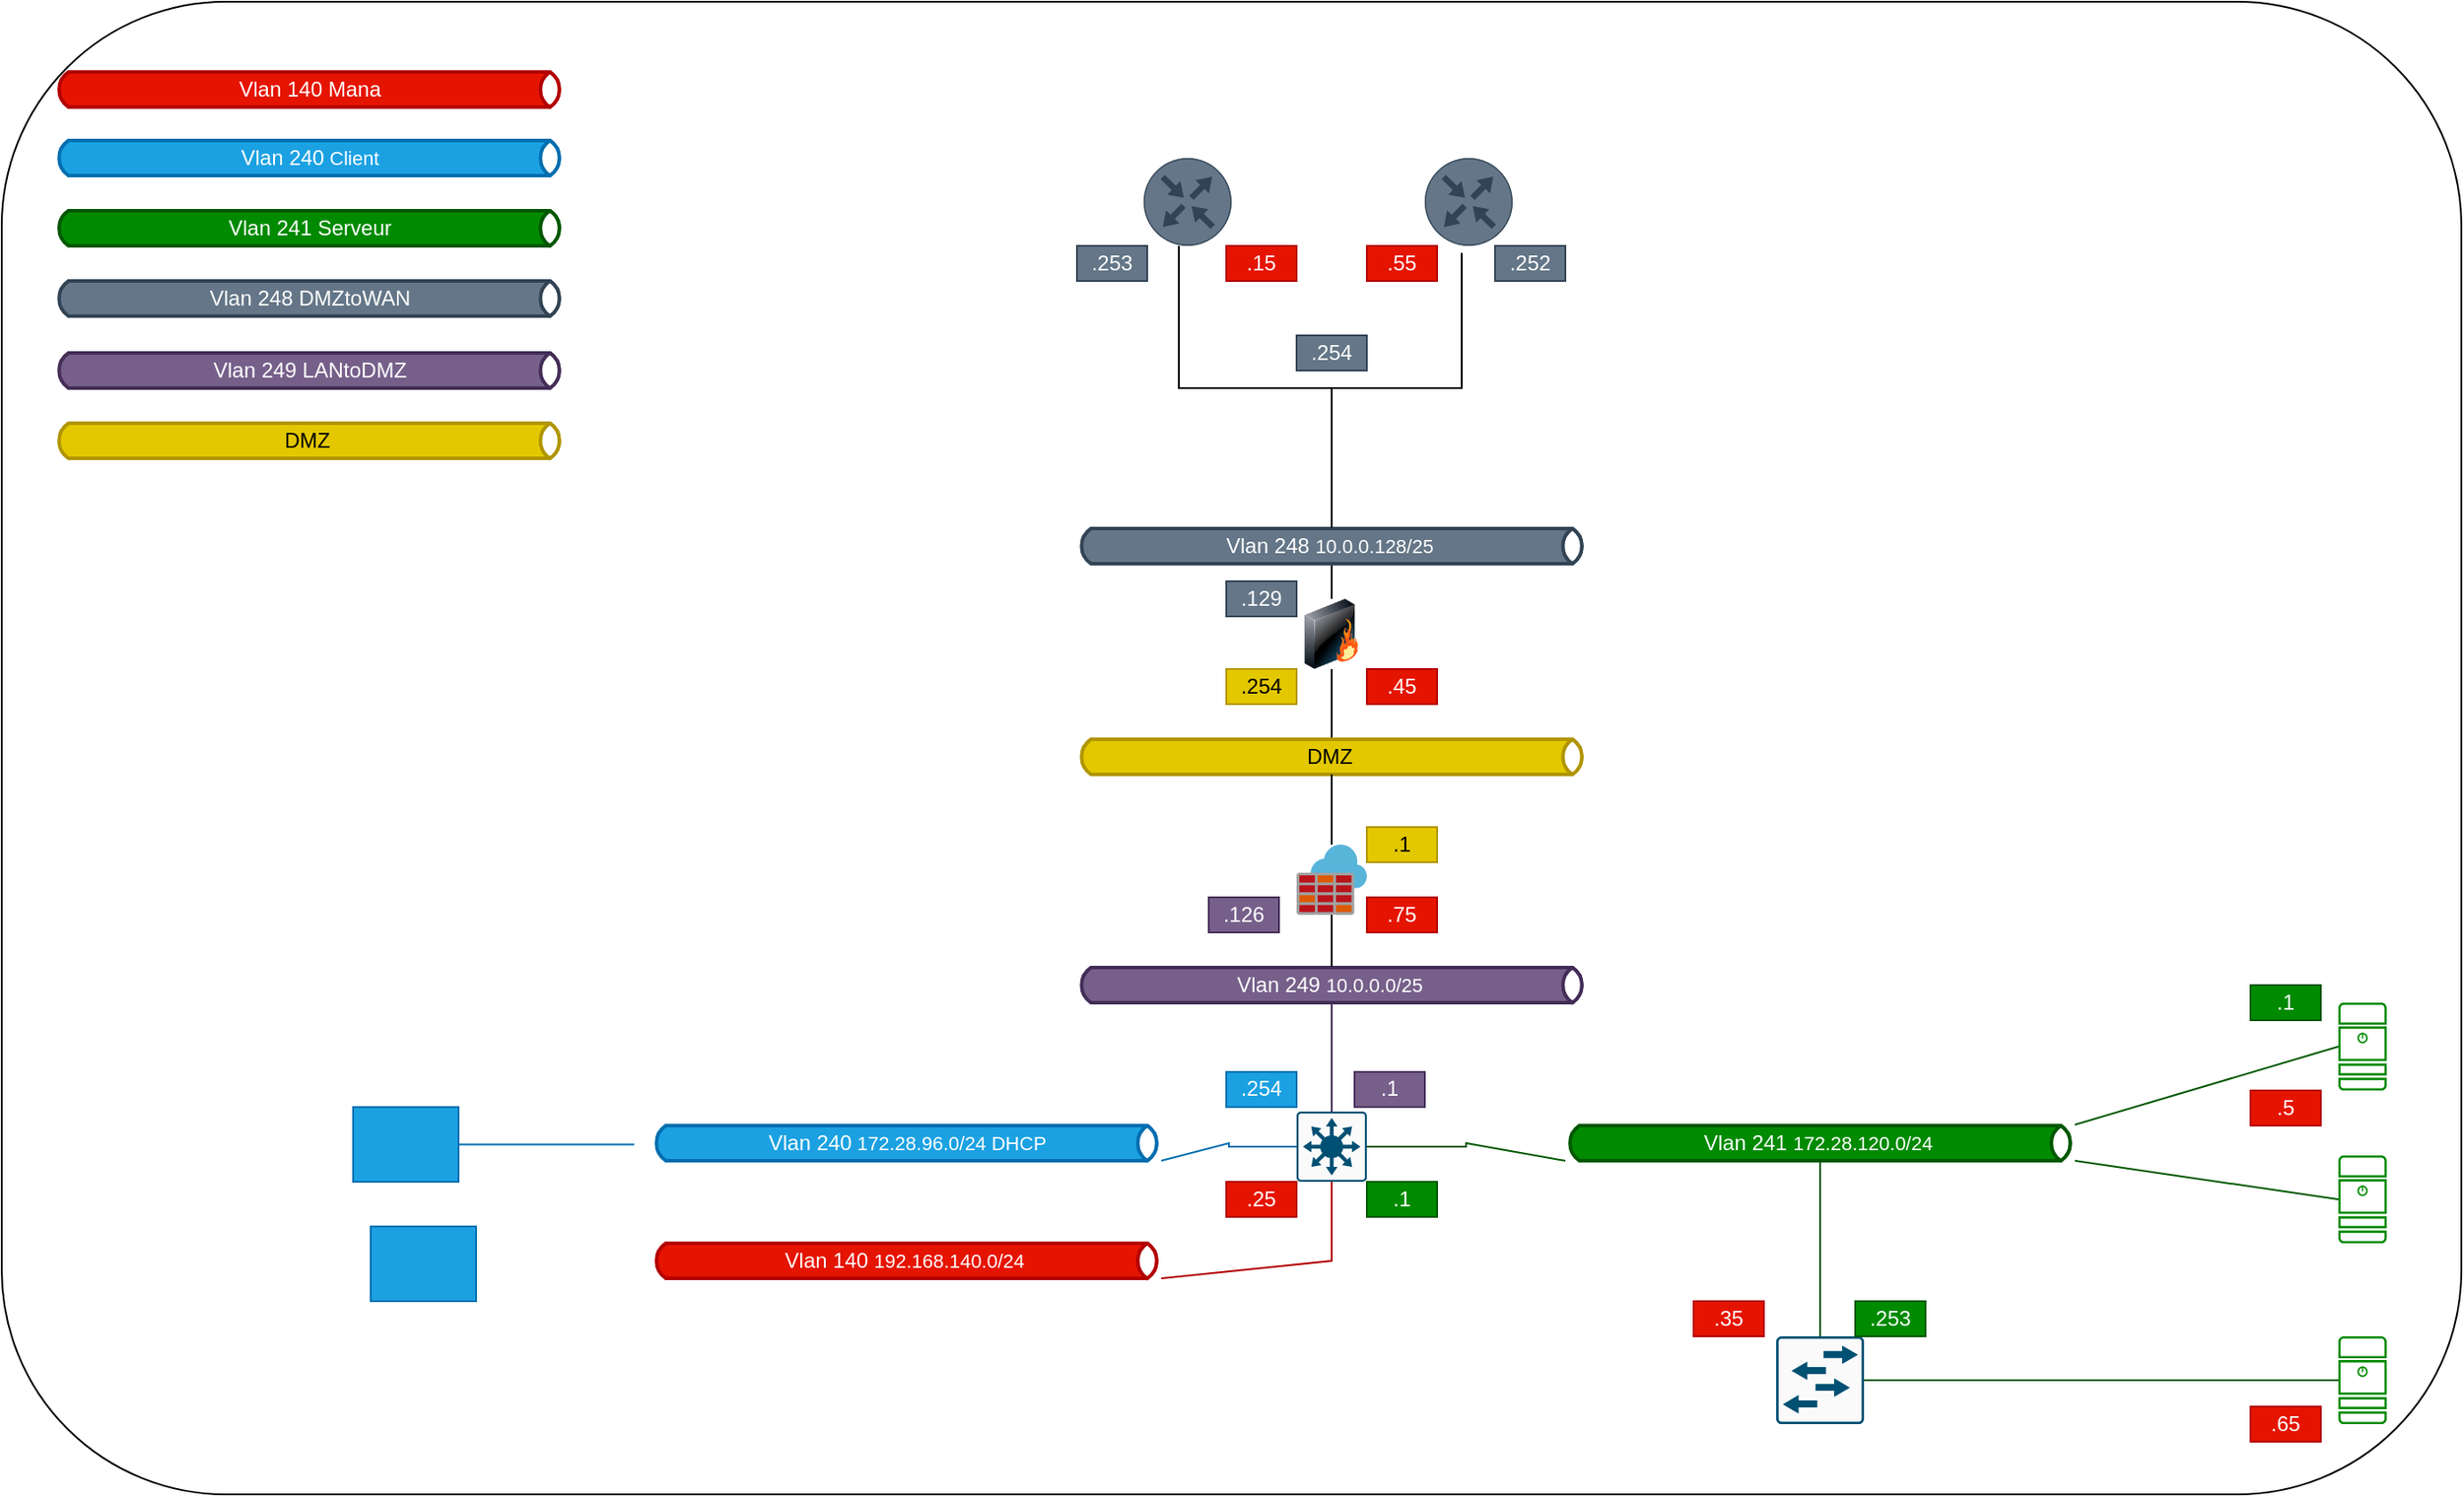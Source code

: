 <mxfile version="28.2.5">
  <diagram name="Page-1" id="fflIQQpTYrM3X1x5JRc0">
    <mxGraphModel dx="2792" dy="1772" grid="1" gridSize="10" guides="1" tooltips="1" connect="1" arrows="1" fold="1" page="1" pageScale="1" pageWidth="413" pageHeight="583" math="0" shadow="0">
      <root>
        <mxCell id="0" />
        <mxCell id="1" parent="0" />
        <mxCell id="ml21YmN0sPayiZwg91VS-5" value="" style="rounded=1;whiteSpace=wrap;html=1;" vertex="1" parent="1">
          <mxGeometry x="-550" y="-380" width="1400" height="850" as="geometry" />
        </mxCell>
        <mxCell id="pyu1rjhyokUZVvccA6zp-16" style="edgeStyle=orthogonalEdgeStyle;rounded=0;orthogonalLoop=1;jettySize=auto;html=1;fillColor=#76608a;strokeColor=#432D57;endArrow=none;endFill=0;" parent="1" source="pyu1rjhyokUZVvccA6zp-1" target="pyu1rjhyokUZVvccA6zp-15" edge="1">
          <mxGeometry relative="1" as="geometry" />
        </mxCell>
        <mxCell id="pyu1rjhyokUZVvccA6zp-1" value="" style="sketch=0;points=[[0.015,0.015,0],[0.985,0.015,0],[0.985,0.985,0],[0.015,0.985,0],[0.25,0,0],[0.5,0,0],[0.75,0,0],[1,0.25,0],[1,0.5,0],[1,0.75,0],[0.75,1,0],[0.5,1,0],[0.25,1,0],[0,0.75,0],[0,0.5,0],[0,0.25,0]];verticalLabelPosition=bottom;html=1;verticalAlign=top;aspect=fixed;align=center;pointerEvents=1;shape=mxgraph.cisco19.rect;prIcon=l3_switch;fillColor=#FAFAFA;strokeColor=#005073;movable=1;resizable=1;rotatable=1;deletable=1;editable=1;locked=0;connectable=1;" parent="1" vertex="1">
          <mxGeometry x="187" y="252" width="40" height="40" as="geometry" />
        </mxCell>
        <mxCell id="pyu1rjhyokUZVvccA6zp-2" value="&lt;div data-contents=&quot;true&quot; align=&quot;center&quot;&gt;&lt;div class=&quot;&quot; data-block=&quot;true&quot; data-editor=&quot;eshlh&quot; data-offset-key=&quot;1rqa5-0-0&quot;&gt;&lt;blockquote data-offset-key=&quot;1rqa5-0-0&quot; class=&quot;public-DraftStyleDefault-block public-DraftStyleDefault-ltr&quot;&gt;&lt;span data-offset-key=&quot;1rqa5-0-0&quot;&gt;&lt;/span&gt;Vlan 240&lt;font style=&quot;font-size: 11px;&quot;&gt;&lt;span data-offset-key=&quot;1pts3-0-0&quot;&gt;&lt;span data-text=&quot;true&quot;&gt;&amp;nbsp;172.28.96.0/24 DHCP&lt;/span&gt;&lt;/span&gt;&lt;/font&gt;&lt;/blockquote&gt;&lt;/div&gt;&lt;/div&gt;" style="html=1;outlineConnect=0;fillColor=#1ba1e2;strokeColor=#006EAF;gradientDirection=north;strokeWidth=2;shape=mxgraph.networks.bus;gradientColor=none;gradientDirection=north;fontColor=#ffffff;perimeter=backbonePerimeter;backboneSize=20;" parent="1" vertex="1">
          <mxGeometry x="-180" y="260" width="290" height="20" as="geometry" />
        </mxCell>
        <mxCell id="pyu1rjhyokUZVvccA6zp-23" style="edgeStyle=orthogonalEdgeStyle;rounded=0;orthogonalLoop=1;jettySize=auto;html=1;fillColor=#1ba1e2;strokeColor=#006EAF;endArrow=none;endFill=0;" parent="1" source="pyu1rjhyokUZVvccA6zp-3" edge="1">
          <mxGeometry relative="1" as="geometry">
            <mxPoint x="-190" y="270.71" as="targetPoint" />
          </mxGeometry>
        </mxCell>
        <mxCell id="pyu1rjhyokUZVvccA6zp-3" value="" style="shape=mxgraph.networks2.icon;aspect=fixed;fillColor=#1ba1e2;strokeColor=#006EAF;network2IconShadow=1;network2bgFillColor=none;labelPosition=center;verticalLabelPosition=bottom;align=center;verticalAlign=top;network2Icon=mxgraph.networks2.pc;network2IconYOffset=-0.059;network2IconW=1.0;network2IconH=0.71;movable=1;resizable=1;rotatable=1;deletable=1;editable=1;locked=0;connectable=1;fontColor=#ffffff;" parent="1" vertex="1">
          <mxGeometry x="-350" y="249.42" width="60" height="42.58" as="geometry" />
        </mxCell>
        <mxCell id="pyu1rjhyokUZVvccA6zp-8" value="&lt;div data-contents=&quot;true&quot; align=&quot;center&quot;&gt;&lt;div class=&quot;&quot; data-block=&quot;true&quot; data-editor=&quot;eshlh&quot; data-offset-key=&quot;1rqa5-0-0&quot;&gt;&lt;blockquote data-offset-key=&quot;1rqa5-0-0&quot; class=&quot;public-DraftStyleDefault-block public-DraftStyleDefault-ltr&quot;&gt;&lt;span data-offset-key=&quot;1rqa5-0-0&quot;&gt;&lt;/span&gt;Vlan 241&amp;nbsp;&lt;font style=&quot;font-size: 11px;&quot;&gt;&lt;span data-offset-key=&quot;1pts3-0-0&quot;&gt;&lt;span data-text=&quot;true&quot;&gt;172.28.120.0/24&amp;nbsp;&lt;/span&gt;&lt;/span&gt;&lt;/font&gt;&lt;/blockquote&gt;&lt;/div&gt;&lt;/div&gt;" style="html=1;outlineConnect=0;fillColor=#008a00;strokeColor=#005700;gradientDirection=north;strokeWidth=2;shape=mxgraph.networks.bus;gradientDirection=north;fontColor=#ffffff;perimeter=backbonePerimeter;backboneSize=20;" parent="1" vertex="1">
          <mxGeometry x="340" y="260" width="290" height="20" as="geometry" />
        </mxCell>
        <mxCell id="pyu1rjhyokUZVvccA6zp-9" value="&lt;div data-contents=&quot;true&quot; align=&quot;center&quot;&gt;&lt;div class=&quot;&quot; data-block=&quot;true&quot; data-editor=&quot;eshlh&quot; data-offset-key=&quot;1rqa5-0-0&quot;&gt;&lt;blockquote data-offset-key=&quot;1rqa5-0-0&quot; class=&quot;public-DraftStyleDefault-block public-DraftStyleDefault-ltr&quot;&gt;&lt;span data-offset-key=&quot;1rqa5-0-0&quot;&gt;&lt;/span&gt;Vlan 140&amp;nbsp;&lt;font style=&quot;font-size: 11px;&quot;&gt;&lt;span data-offset-key=&quot;1pts3-0-0&quot;&gt;&lt;span data-text=&quot;true&quot;&gt;192.168.140.0/24&amp;nbsp;&lt;/span&gt;&lt;/span&gt;&lt;/font&gt;&lt;/blockquote&gt;&lt;/div&gt;&lt;/div&gt;" style="html=1;outlineConnect=0;fillColor=#e51400;strokeColor=#B20000;gradientDirection=north;strokeWidth=2;shape=mxgraph.networks.bus;gradientDirection=north;fontColor=#ffffff;perimeter=backbonePerimeter;backboneSize=20;" parent="1" vertex="1">
          <mxGeometry x="-180" y="327" width="290" height="20" as="geometry" />
        </mxCell>
        <mxCell id="pyu1rjhyokUZVvccA6zp-10" style="edgeStyle=orthogonalEdgeStyle;rounded=0;orthogonalLoop=1;jettySize=auto;html=1;entryX=0.5;entryY=1;entryDx=0;entryDy=0;entryPerimeter=0;fillColor=#e51400;strokeColor=#B20000;endArrow=none;endFill=0;" parent="1" source="pyu1rjhyokUZVvccA6zp-9" target="pyu1rjhyokUZVvccA6zp-1" edge="1">
          <mxGeometry relative="1" as="geometry" />
        </mxCell>
        <mxCell id="pyu1rjhyokUZVvccA6zp-13" style="edgeStyle=orthogonalEdgeStyle;rounded=0;orthogonalLoop=1;jettySize=auto;html=1;entryX=1;entryY=0.5;entryDx=0;entryDy=0;entryPerimeter=0;fillColor=#008a00;strokeColor=#005700;endArrow=none;endFill=0;" parent="1" source="pyu1rjhyokUZVvccA6zp-8" target="pyu1rjhyokUZVvccA6zp-1" edge="1">
          <mxGeometry relative="1" as="geometry" />
        </mxCell>
        <mxCell id="pyu1rjhyokUZVvccA6zp-14" style="edgeStyle=orthogonalEdgeStyle;rounded=0;orthogonalLoop=1;jettySize=auto;html=1;entryX=0;entryY=0.5;entryDx=0;entryDy=0;entryPerimeter=0;fillColor=#1ba1e2;strokeColor=#006EAF;endArrow=none;endFill=0;" parent="1" source="pyu1rjhyokUZVvccA6zp-2" target="pyu1rjhyokUZVvccA6zp-1" edge="1">
          <mxGeometry relative="1" as="geometry" />
        </mxCell>
        <mxCell id="pyu1rjhyokUZVvccA6zp-15" value="&lt;div data-contents=&quot;true&quot; align=&quot;center&quot;&gt;&lt;div class=&quot;&quot; data-block=&quot;true&quot; data-editor=&quot;eshlh&quot; data-offset-key=&quot;1rqa5-0-0&quot;&gt;&lt;blockquote data-offset-key=&quot;1rqa5-0-0&quot; class=&quot;public-DraftStyleDefault-block public-DraftStyleDefault-ltr&quot;&gt;&lt;span data-offset-key=&quot;1rqa5-0-0&quot;&gt;&lt;/span&gt;Vlan 249&amp;nbsp;&lt;font style=&quot;font-size: 11px;&quot;&gt;&lt;span data-offset-key=&quot;1pts3-0-0&quot;&gt;&lt;span data-text=&quot;true&quot;&gt;10.0.0.0/25&amp;nbsp;&lt;/span&gt;&lt;/span&gt;&lt;/font&gt;&lt;/blockquote&gt;&lt;/div&gt;&lt;/div&gt;" style="html=1;outlineConnect=0;fillColor=#76608a;strokeColor=#432D57;gradientDirection=north;strokeWidth=2;shape=mxgraph.networks.bus;gradientDirection=north;fontColor=#ffffff;perimeter=backbonePerimeter;backboneSize=20;" parent="1" vertex="1">
          <mxGeometry x="62" y="170" width="290" height="20" as="geometry" />
        </mxCell>
        <mxCell id="pyu1rjhyokUZVvccA6zp-22" style="edgeStyle=orthogonalEdgeStyle;rounded=0;orthogonalLoop=1;jettySize=auto;html=1;endArrow=none;endFill=0;" parent="1" source="pyu1rjhyokUZVvccA6zp-17" target="pyu1rjhyokUZVvccA6zp-20" edge="1">
          <mxGeometry relative="1" as="geometry" />
        </mxCell>
        <mxCell id="pyu1rjhyokUZVvccA6zp-17" value="" style="image;html=1;image=img/lib/clip_art/networking/Firewall_128x128.png;movable=1;resizable=1;rotatable=1;deletable=1;editable=1;locked=0;connectable=1;" parent="1" vertex="1">
          <mxGeometry x="177" y="-40" width="60" height="40" as="geometry" />
        </mxCell>
        <mxCell id="YpFHt7UzIiXQDVgsjooq-3" style="edgeStyle=orthogonalEdgeStyle;rounded=0;orthogonalLoop=1;jettySize=auto;html=1;endArrow=none;endFill=0;" parent="1" source="pyu1rjhyokUZVvccA6zp-19" target="pyu1rjhyokUZVvccA6zp-17" edge="1">
          <mxGeometry relative="1" as="geometry" />
        </mxCell>
        <mxCell id="pyu1rjhyokUZVvccA6zp-19" value="&lt;div data-contents=&quot;true&quot; align=&quot;center&quot;&gt;&lt;div class=&quot;&quot; data-block=&quot;true&quot; data-editor=&quot;eshlh&quot; data-offset-key=&quot;1rqa5-0-0&quot;&gt;&lt;blockquote data-offset-key=&quot;1rqa5-0-0&quot; class=&quot;public-DraftStyleDefault-block public-DraftStyleDefault-ltr&quot;&gt;&lt;span data-offset-key=&quot;1rqa5-0-0&quot;&gt;&lt;/span&gt;DMZ&lt;font style=&quot;font-size: 11px;&quot;&gt;&lt;span data-offset-key=&quot;1pts3-0-0&quot;&gt;&lt;span data-text=&quot;true&quot;&gt;&amp;nbsp;&lt;/span&gt;&lt;/span&gt;&lt;/font&gt;&lt;/blockquote&gt;&lt;/div&gt;&lt;/div&gt;" style="html=1;outlineConnect=0;fillColor=#e3c800;strokeColor=#B09500;gradientDirection=north;strokeWidth=2;shape=mxgraph.networks.bus;gradientDirection=north;fontColor=#000000;perimeter=backbonePerimeter;backboneSize=20;" parent="1" vertex="1">
          <mxGeometry x="62" y="40" width="290" height="20" as="geometry" />
        </mxCell>
        <mxCell id="pyu1rjhyokUZVvccA6zp-26" style="edgeStyle=orthogonalEdgeStyle;rounded=0;orthogonalLoop=1;jettySize=auto;html=1;endArrow=none;endFill=0;" parent="1" source="pyu1rjhyokUZVvccA6zp-20" target="pyu1rjhyokUZVvccA6zp-24" edge="1">
          <mxGeometry relative="1" as="geometry">
            <Array as="points">
              <mxPoint x="207" y="-160" />
              <mxPoint x="120" y="-160" />
            </Array>
          </mxGeometry>
        </mxCell>
        <mxCell id="pyu1rjhyokUZVvccA6zp-20" value="&lt;div data-contents=&quot;true&quot; align=&quot;center&quot;&gt;&lt;div class=&quot;&quot; data-block=&quot;true&quot; data-editor=&quot;eshlh&quot; data-offset-key=&quot;1rqa5-0-0&quot;&gt;&lt;blockquote data-offset-key=&quot;1rqa5-0-0&quot; class=&quot;public-DraftStyleDefault-block public-DraftStyleDefault-ltr&quot;&gt;&lt;span data-offset-key=&quot;1rqa5-0-0&quot;&gt;&lt;/span&gt;Vlan 248&amp;nbsp;&lt;font style=&quot;font-size: 11px;&quot;&gt;&lt;span data-offset-key=&quot;1pts3-0-0&quot;&gt;&lt;span data-text=&quot;true&quot;&gt;10.0.0.128/25&amp;nbsp;&lt;/span&gt;&lt;/span&gt;&lt;/font&gt;&lt;/blockquote&gt;&lt;/div&gt;&lt;/div&gt;" style="html=1;outlineConnect=0;fillColor=#647687;strokeColor=#314354;gradientDirection=north;strokeWidth=2;shape=mxgraph.networks.bus;gradientDirection=north;fontColor=#ffffff;perimeter=backbonePerimeter;backboneSize=20;" parent="1" vertex="1">
          <mxGeometry x="62" y="-80" width="290" height="20" as="geometry" />
        </mxCell>
        <mxCell id="pyu1rjhyokUZVvccA6zp-24" value="" style="sketch=0;points=[[0.5,0,0],[1,0.5,0],[0.5,1,0],[0,0.5,0],[0.145,0.145,0],[0.856,0.145,0],[0.855,0.856,0],[0.145,0.855,0]];verticalLabelPosition=bottom;html=1;verticalAlign=top;aspect=fixed;align=center;pointerEvents=1;shape=mxgraph.cisco19.rect;prIcon=router;fillColor=#647687;strokeColor=#314354;fontColor=#ffffff;movable=1;resizable=1;rotatable=1;deletable=1;editable=1;locked=0;connectable=1;" parent="1" vertex="1">
          <mxGeometry x="100" y="-291" width="50" height="50" as="geometry" />
        </mxCell>
        <mxCell id="pyu1rjhyokUZVvccA6zp-27" style="edgeStyle=orthogonalEdgeStyle;rounded=0;orthogonalLoop=1;jettySize=auto;html=1;entryX=0.88;entryY=1.08;entryDx=0;entryDy=0;entryPerimeter=0;startArrow=none;startFill=0;endArrow=none;endFill=0;" parent="1" source="pyu1rjhyokUZVvccA6zp-20" edge="1">
          <mxGeometry relative="1" as="geometry">
            <mxPoint x="281" y="-237" as="targetPoint" />
            <Array as="points">
              <mxPoint x="207" y="-160" />
              <mxPoint x="281" y="-160" />
            </Array>
          </mxGeometry>
        </mxCell>
        <mxCell id="pyu1rjhyokUZVvccA6zp-28" value="" style="sketch=0;points=[[0.5,0,0],[1,0.5,0],[0.5,1,0],[0,0.5,0],[0.145,0.145,0],[0.856,0.145,0],[0.855,0.856,0],[0.145,0.855,0]];verticalLabelPosition=bottom;html=1;verticalAlign=top;aspect=fixed;align=center;pointerEvents=1;shape=mxgraph.cisco19.rect;prIcon=router;fillColor=#647687;strokeColor=#314354;fontColor=#ffffff;movable=1;resizable=1;rotatable=1;deletable=1;editable=1;locked=0;connectable=1;" parent="1" vertex="1">
          <mxGeometry x="260" y="-291" width="50" height="50" as="geometry" />
        </mxCell>
        <mxCell id="pyu1rjhyokUZVvccA6zp-30" value=".1" style="rounded=0;whiteSpace=wrap;html=1;fillColor=#76608a;fontColor=#ffffff;strokeColor=#432D57;" parent="1" vertex="1">
          <mxGeometry x="220" y="229.42" width="40" height="20" as="geometry" />
        </mxCell>
        <mxCell id="pyu1rjhyokUZVvccA6zp-31" value=".126" style="rounded=0;whiteSpace=wrap;html=1;fillColor=#76608a;fontColor=#ffffff;strokeColor=#432D57;" parent="1" vertex="1">
          <mxGeometry x="137" y="130" width="40" height="20" as="geometry" />
        </mxCell>
        <mxCell id="pyu1rjhyokUZVvccA6zp-32" value="&lt;div&gt;.254&lt;/div&gt;" style="rounded=0;whiteSpace=wrap;html=1;fillColor=#647687;fontColor=#ffffff;strokeColor=#314354;" parent="1" vertex="1">
          <mxGeometry x="187" y="-190" width="40" height="20" as="geometry" />
        </mxCell>
        <mxCell id="pyu1rjhyokUZVvccA6zp-33" value=".253" style="rounded=0;whiteSpace=wrap;html=1;fillColor=#647687;fontColor=#ffffff;strokeColor=#314354;" parent="1" vertex="1">
          <mxGeometry x="62" y="-241" width="40" height="20" as="geometry" />
        </mxCell>
        <mxCell id="pyu1rjhyokUZVvccA6zp-34" value=".252" style="rounded=0;whiteSpace=wrap;html=1;fillColor=#647687;fontColor=#ffffff;strokeColor=#314354;" parent="1" vertex="1">
          <mxGeometry x="300" y="-241" width="40" height="20" as="geometry" />
        </mxCell>
        <mxCell id="pyu1rjhyokUZVvccA6zp-35" value=".129" style="rounded=0;whiteSpace=wrap;html=1;fillColor=#647687;fontColor=#ffffff;strokeColor=#314354;" parent="1" vertex="1">
          <mxGeometry x="147" y="-50" width="40" height="20" as="geometry" />
        </mxCell>
        <mxCell id="pyu1rjhyokUZVvccA6zp-36" value=".254" style="rounded=0;whiteSpace=wrap;html=1;fillColor=#e3c800;fontColor=#000000;strokeColor=#B09500;" parent="1" vertex="1">
          <mxGeometry x="147" width="40" height="20" as="geometry" />
        </mxCell>
        <mxCell id="pyu1rjhyokUZVvccA6zp-37" value=".254" style="rounded=0;whiteSpace=wrap;html=1;fillColor=#1ba1e2;fontColor=#ffffff;strokeColor=#006EAF;" parent="1" vertex="1">
          <mxGeometry x="147" y="229.42" width="40" height="20" as="geometry" />
        </mxCell>
        <mxCell id="pyu1rjhyokUZVvccA6zp-38" value=".1" style="rounded=0;whiteSpace=wrap;html=1;fillColor=#008a00;fontColor=#ffffff;strokeColor=#005700;" parent="1" vertex="1">
          <mxGeometry x="227" y="292" width="40" height="20" as="geometry" />
        </mxCell>
        <mxCell id="pyu1rjhyokUZVvccA6zp-39" value=".25" style="rounded=0;whiteSpace=wrap;html=1;fillColor=#e51400;fontColor=#ffffff;strokeColor=#B20000;" parent="1" vertex="1">
          <mxGeometry x="147" y="292" width="40" height="20" as="geometry" />
        </mxCell>
        <mxCell id="pyu1rjhyokUZVvccA6zp-40" value="" style="sketch=0;points=[[0.015,0.015,0],[0.985,0.015,0],[0.985,0.985,0],[0.015,0.985,0],[0.25,0,0],[0.5,0,0],[0.75,0,0],[1,0.25,0],[1,0.5,0],[1,0.75,0],[0.75,1,0],[0.5,1,0],[0.25,1,0],[0,0.75,0],[0,0.5,0],[0,0.25,0]];verticalLabelPosition=bottom;html=1;verticalAlign=top;aspect=fixed;align=center;pointerEvents=1;shape=mxgraph.cisco19.server;fillColor=#008a00;strokeColor=#005700;strokeWidth=9;fontColor=#ffffff;movable=1;resizable=1;rotatable=1;deletable=1;editable=1;locked=0;connectable=1;" parent="1" vertex="1">
          <mxGeometry x="780" y="190" width="27.5" height="50" as="geometry" />
        </mxCell>
        <mxCell id="pyu1rjhyokUZVvccA6zp-41" value="" style="sketch=0;points=[[0.015,0.015,0],[0.985,0.015,0],[0.985,0.985,0],[0.015,0.985,0],[0.25,0,0],[0.5,0,0],[0.75,0,0],[1,0.25,0],[1,0.5,0],[1,0.75,0],[0.75,1,0],[0.5,1,0],[0.25,1,0],[0,0.75,0],[0,0.5,0],[0,0.25,0]];verticalLabelPosition=bottom;html=1;verticalAlign=top;aspect=fixed;align=center;pointerEvents=1;shape=mxgraph.cisco19.server;fillColor=#008a00;strokeColor=#005700;strokeWidth=9;fontColor=#ffffff;movable=1;resizable=1;rotatable=1;deletable=1;editable=1;locked=0;connectable=1;" parent="1" vertex="1">
          <mxGeometry x="780" y="277" width="27.5" height="50" as="geometry" />
        </mxCell>
        <mxCell id="pyu1rjhyokUZVvccA6zp-45" value="" style="endArrow=none;html=1;rounded=0;exitX=0;exitY=0.5;exitDx=0;exitDy=0;exitPerimeter=0;fillColor=#008a00;strokeColor=#005700;endFill=0;" parent="1" source="pyu1rjhyokUZVvccA6zp-40" target="pyu1rjhyokUZVvccA6zp-8" edge="1">
          <mxGeometry width="50" height="50" relative="1" as="geometry">
            <mxPoint x="370" y="270" as="sourcePoint" />
            <mxPoint x="420" y="220" as="targetPoint" />
          </mxGeometry>
        </mxCell>
        <mxCell id="pyu1rjhyokUZVvccA6zp-46" value="" style="endArrow=none;html=1;rounded=0;exitX=0;exitY=0.5;exitDx=0;exitDy=0;exitPerimeter=0;fillColor=#008a00;strokeColor=#005700;endFill=0;" parent="1" source="pyu1rjhyokUZVvccA6zp-41" target="pyu1rjhyokUZVvccA6zp-8" edge="1">
          <mxGeometry width="50" height="50" relative="1" as="geometry">
            <mxPoint x="830" y="320" as="sourcePoint" />
            <mxPoint x="680" y="365" as="targetPoint" />
          </mxGeometry>
        </mxCell>
        <mxCell id="pyu1rjhyokUZVvccA6zp-49" style="edgeStyle=orthogonalEdgeStyle;rounded=0;orthogonalLoop=1;jettySize=auto;html=1;fillColor=#008a00;strokeColor=#005700;endArrow=none;endFill=0;" parent="1" source="pyu1rjhyokUZVvccA6zp-47" target="pyu1rjhyokUZVvccA6zp-8" edge="1">
          <mxGeometry relative="1" as="geometry" />
        </mxCell>
        <mxCell id="pyu1rjhyokUZVvccA6zp-47" value="" style="sketch=0;points=[[0.015,0.015,0],[0.985,0.015,0],[0.985,0.985,0],[0.015,0.985,0],[0.25,0,0],[0.5,0,0],[0.75,0,0],[1,0.25,0],[1,0.5,0],[1,0.75,0],[0.75,1,0],[0.5,1,0],[0.25,1,0],[0,0.75,0],[0,0.5,0],[0,0.25,0]];verticalLabelPosition=bottom;html=1;verticalAlign=top;aspect=fixed;align=center;pointerEvents=1;shape=mxgraph.cisco19.rect;prIcon=l2_switch;fillColor=#FAFAFA;strokeColor=#005073;movable=1;resizable=1;rotatable=1;deletable=1;editable=1;locked=0;connectable=1;" parent="1" vertex="1">
          <mxGeometry x="460" y="380" width="50" height="50" as="geometry" />
        </mxCell>
        <mxCell id="pyu1rjhyokUZVvccA6zp-51" value="" style="sketch=0;points=[[0.015,0.015,0],[0.985,0.015,0],[0.985,0.985,0],[0.015,0.985,0],[0.25,0,0],[0.5,0,0],[0.75,0,0],[1,0.25,0],[1,0.5,0],[1,0.75,0],[0.75,1,0],[0.5,1,0],[0.25,1,0],[0,0.75,0],[0,0.5,0],[0,0.25,0]];verticalLabelPosition=bottom;html=1;verticalAlign=top;aspect=fixed;align=center;pointerEvents=1;shape=mxgraph.cisco19.server;fillColor=#008a00;strokeColor=#005700;strokeWidth=9;fontColor=#ffffff;movable=1;resizable=1;rotatable=1;deletable=1;editable=1;locked=0;connectable=1;" parent="1" vertex="1">
          <mxGeometry x="780" y="380" width="27.5" height="50" as="geometry" />
        </mxCell>
        <mxCell id="pyu1rjhyokUZVvccA6zp-56" style="edgeStyle=orthogonalEdgeStyle;rounded=0;orthogonalLoop=1;jettySize=auto;html=1;entryX=1;entryY=0.5;entryDx=0;entryDy=0;entryPerimeter=0;fillColor=#008a00;strokeColor=#005700;endArrow=none;endFill=0;" parent="1" source="pyu1rjhyokUZVvccA6zp-51" target="pyu1rjhyokUZVvccA6zp-47" edge="1">
          <mxGeometry relative="1" as="geometry" />
        </mxCell>
        <mxCell id="pyu1rjhyokUZVvccA6zp-57" value=".253" style="rounded=0;whiteSpace=wrap;html=1;fillColor=#008a00;fontColor=#ffffff;strokeColor=#005700;" parent="1" vertex="1">
          <mxGeometry x="505" y="360" width="40" height="20" as="geometry" />
        </mxCell>
        <mxCell id="pyu1rjhyokUZVvccA6zp-58" value=".1" style="rounded=0;whiteSpace=wrap;html=1;fillColor=#008a00;fontColor=#ffffff;strokeColor=#005700;" parent="1" vertex="1">
          <mxGeometry x="730" y="180" width="40" height="20" as="geometry" />
        </mxCell>
        <mxCell id="pyu1rjhyokUZVvccA6zp-59" value="&lt;div&gt;.35&lt;/div&gt;" style="rounded=0;whiteSpace=wrap;html=1;fillColor=#e51400;fontColor=#ffffff;strokeColor=#B20000;" parent="1" vertex="1">
          <mxGeometry x="413" y="360" width="40" height="20" as="geometry" />
        </mxCell>
        <mxCell id="pyu1rjhyokUZVvccA6zp-60" value=".5" style="rounded=0;whiteSpace=wrap;html=1;fillColor=#e51400;fontColor=#ffffff;strokeColor=#B20000;" parent="1" vertex="1">
          <mxGeometry x="730" y="240" width="40" height="20" as="geometry" />
        </mxCell>
        <mxCell id="pyu1rjhyokUZVvccA6zp-61" value=".15" style="rounded=0;whiteSpace=wrap;html=1;fillColor=#e51400;fontColor=#ffffff;strokeColor=#B20000;" parent="1" vertex="1">
          <mxGeometry x="147" y="-241" width="40" height="20" as="geometry" />
        </mxCell>
        <mxCell id="pyu1rjhyokUZVvccA6zp-62" value=".55" style="rounded=0;whiteSpace=wrap;html=1;fillColor=#e51400;fontColor=#ffffff;strokeColor=#B20000;" parent="1" vertex="1">
          <mxGeometry x="227" y="-241" width="40" height="20" as="geometry" />
        </mxCell>
        <mxCell id="pyu1rjhyokUZVvccA6zp-63" value=".45" style="rounded=0;whiteSpace=wrap;html=1;fillColor=#e51400;fontColor=#ffffff;strokeColor=#B20000;" parent="1" vertex="1">
          <mxGeometry x="227" width="40" height="20" as="geometry" />
        </mxCell>
        <mxCell id="pyu1rjhyokUZVvccA6zp-67" value="&lt;div data-contents=&quot;true&quot; align=&quot;center&quot;&gt;&lt;div class=&quot;&quot; data-block=&quot;true&quot; data-editor=&quot;eshlh&quot; data-offset-key=&quot;1rqa5-0-0&quot;&gt;&lt;blockquote data-offset-key=&quot;1rqa5-0-0&quot; class=&quot;public-DraftStyleDefault-block public-DraftStyleDefault-ltr&quot;&gt;&lt;span data-offset-key=&quot;1rqa5-0-0&quot;&gt;&lt;/span&gt;Vlan 240&lt;font style=&quot;font-size: 11px;&quot;&gt;&lt;span data-offset-key=&quot;1pts3-0-0&quot;&gt;&lt;span data-text=&quot;true&quot;&gt;&amp;nbsp;Client&lt;/span&gt;&lt;/span&gt;&lt;/font&gt;&lt;/blockquote&gt;&lt;/div&gt;&lt;/div&gt;" style="html=1;outlineConnect=0;fillColor=#1ba1e2;strokeColor=#006EAF;gradientDirection=north;strokeWidth=2;shape=mxgraph.networks.bus;gradientColor=none;gradientDirection=north;fontColor=#ffffff;perimeter=backbonePerimeter;backboneSize=20;" parent="1" vertex="1">
          <mxGeometry x="-520" y="-301" width="290" height="20" as="geometry" />
        </mxCell>
        <mxCell id="pyu1rjhyokUZVvccA6zp-68" value="&lt;div data-contents=&quot;true&quot; align=&quot;center&quot;&gt;&lt;div class=&quot;&quot; data-block=&quot;true&quot; data-editor=&quot;eshlh&quot; data-offset-key=&quot;1rqa5-0-0&quot;&gt;&lt;blockquote data-offset-key=&quot;1rqa5-0-0&quot; class=&quot;public-DraftStyleDefault-block public-DraftStyleDefault-ltr&quot;&gt;&lt;span data-offset-key=&quot;1rqa5-0-0&quot;&gt;&lt;/span&gt;Vlan 140 Mana&lt;/blockquote&gt;&lt;/div&gt;&lt;/div&gt;" style="html=1;outlineConnect=0;fillColor=#e51400;strokeColor=#B20000;gradientDirection=north;strokeWidth=2;shape=mxgraph.networks.bus;gradientDirection=north;fontColor=#ffffff;perimeter=backbonePerimeter;backboneSize=20;" parent="1" vertex="1">
          <mxGeometry x="-520" y="-340" width="290" height="20" as="geometry" />
        </mxCell>
        <mxCell id="pyu1rjhyokUZVvccA6zp-69" value="&lt;div data-contents=&quot;true&quot; align=&quot;center&quot;&gt;&lt;div class=&quot;&quot; data-block=&quot;true&quot; data-editor=&quot;eshlh&quot; data-offset-key=&quot;1rqa5-0-0&quot;&gt;&lt;blockquote data-offset-key=&quot;1rqa5-0-0&quot; class=&quot;public-DraftStyleDefault-block public-DraftStyleDefault-ltr&quot;&gt;&lt;span data-offset-key=&quot;1rqa5-0-0&quot;&gt;&lt;/span&gt;Vlan 241 Serveur&lt;/blockquote&gt;&lt;/div&gt;&lt;/div&gt;" style="html=1;outlineConnect=0;fillColor=#008a00;strokeColor=#005700;gradientDirection=north;strokeWidth=2;shape=mxgraph.networks.bus;gradientDirection=north;fontColor=#ffffff;perimeter=backbonePerimeter;backboneSize=20;" parent="1" vertex="1">
          <mxGeometry x="-520" y="-261" width="290" height="20" as="geometry" />
        </mxCell>
        <mxCell id="pyu1rjhyokUZVvccA6zp-70" value="&lt;div data-contents=&quot;true&quot; align=&quot;center&quot;&gt;&lt;div class=&quot;&quot; data-block=&quot;true&quot; data-editor=&quot;eshlh&quot; data-offset-key=&quot;1rqa5-0-0&quot;&gt;&lt;blockquote data-offset-key=&quot;1rqa5-0-0&quot; class=&quot;public-DraftStyleDefault-block public-DraftStyleDefault-ltr&quot;&gt;&lt;span data-offset-key=&quot;1rqa5-0-0&quot;&gt;&lt;/span&gt;Vlan 248 DMZtoWAN&lt;/blockquote&gt;&lt;/div&gt;&lt;/div&gt;" style="html=1;outlineConnect=0;fillColor=#647687;strokeColor=#314354;gradientDirection=north;strokeWidth=2;shape=mxgraph.networks.bus;gradientDirection=north;fontColor=#ffffff;perimeter=backbonePerimeter;backboneSize=20;" parent="1" vertex="1">
          <mxGeometry x="-520" y="-221" width="290" height="20" as="geometry" />
        </mxCell>
        <mxCell id="pyu1rjhyokUZVvccA6zp-71" value="&lt;div data-contents=&quot;true&quot; align=&quot;center&quot;&gt;&lt;div class=&quot;&quot; data-block=&quot;true&quot; data-editor=&quot;eshlh&quot; data-offset-key=&quot;1rqa5-0-0&quot;&gt;&lt;blockquote data-offset-key=&quot;1rqa5-0-0&quot; class=&quot;public-DraftStyleDefault-block public-DraftStyleDefault-ltr&quot;&gt;&lt;span data-offset-key=&quot;1rqa5-0-0&quot;&gt;&lt;/span&gt;Vlan 249 LANtoDMZ&lt;/blockquote&gt;&lt;/div&gt;&lt;/div&gt;" style="html=1;outlineConnect=0;fillColor=#76608a;strokeColor=#432D57;gradientDirection=north;strokeWidth=2;shape=mxgraph.networks.bus;gradientDirection=north;fontColor=#ffffff;perimeter=backbonePerimeter;backboneSize=20;" parent="1" vertex="1">
          <mxGeometry x="-520" y="-180" width="290" height="20" as="geometry" />
        </mxCell>
        <mxCell id="pyu1rjhyokUZVvccA6zp-72" value="&lt;div data-contents=&quot;true&quot; align=&quot;center&quot;&gt;&lt;div class=&quot;&quot; data-block=&quot;true&quot; data-editor=&quot;eshlh&quot; data-offset-key=&quot;1rqa5-0-0&quot;&gt;&lt;blockquote data-offset-key=&quot;1rqa5-0-0&quot; class=&quot;public-DraftStyleDefault-block public-DraftStyleDefault-ltr&quot;&gt;&lt;span data-offset-key=&quot;1rqa5-0-0&quot;&gt;&lt;/span&gt;DMZ&lt;font style=&quot;font-size: 11px;&quot;&gt;&lt;span data-offset-key=&quot;1pts3-0-0&quot;&gt;&lt;span data-text=&quot;true&quot;&gt;&amp;nbsp;&lt;/span&gt;&lt;/span&gt;&lt;/font&gt;&lt;/blockquote&gt;&lt;/div&gt;&lt;/div&gt;" style="html=1;outlineConnect=0;fillColor=#e3c800;strokeColor=#B09500;gradientDirection=north;strokeWidth=2;shape=mxgraph.networks.bus;gradientDirection=north;fontColor=#000000;perimeter=backbonePerimeter;backboneSize=20;" parent="1" vertex="1">
          <mxGeometry x="-520" y="-140" width="290" height="20" as="geometry" />
        </mxCell>
        <mxCell id="YpFHt7UzIiXQDVgsjooq-1" value="&lt;div&gt;.65&lt;/div&gt;" style="rounded=0;whiteSpace=wrap;html=1;fillColor=#e51400;fontColor=#ffffff;strokeColor=#B20000;" parent="1" vertex="1">
          <mxGeometry x="730" y="420" width="40" height="20" as="geometry" />
        </mxCell>
        <mxCell id="YpFHt7UzIiXQDVgsjooq-11" style="edgeStyle=orthogonalEdgeStyle;rounded=0;orthogonalLoop=1;jettySize=auto;html=1;endArrow=none;endFill=0;" parent="1" source="YpFHt7UzIiXQDVgsjooq-10" target="pyu1rjhyokUZVvccA6zp-19" edge="1">
          <mxGeometry relative="1" as="geometry" />
        </mxCell>
        <mxCell id="YpFHt7UzIiXQDVgsjooq-13" value="&lt;div&gt;.75&lt;/div&gt;" style="rounded=0;whiteSpace=wrap;html=1;fillColor=#e51400;fontColor=#ffffff;strokeColor=#B20000;" parent="1" vertex="1">
          <mxGeometry x="227" y="130" width="40" height="20" as="geometry" />
        </mxCell>
        <mxCell id="YpFHt7UzIiXQDVgsjooq-15" value=".1" style="rounded=0;whiteSpace=wrap;html=1;fillColor=#e3c800;fontColor=#000000;strokeColor=#B09500;" parent="1" vertex="1">
          <mxGeometry x="227" y="90" width="40" height="20" as="geometry" />
        </mxCell>
        <mxCell id="ml21YmN0sPayiZwg91VS-3" style="edgeStyle=orthogonalEdgeStyle;rounded=0;orthogonalLoop=1;jettySize=auto;html=1;endArrow=none;endFill=0;" edge="1" parent="1" source="YpFHt7UzIiXQDVgsjooq-10" target="pyu1rjhyokUZVvccA6zp-15">
          <mxGeometry relative="1" as="geometry" />
        </mxCell>
        <mxCell id="YpFHt7UzIiXQDVgsjooq-10" value="" style="image;sketch=0;aspect=fixed;html=1;points=[];align=center;fontSize=12;image=img/lib/mscae/Azure_Firewall.svg;" parent="1" vertex="1">
          <mxGeometry x="187" y="100" width="40" height="40" as="geometry" />
        </mxCell>
        <mxCell id="ml21YmN0sPayiZwg91VS-4" value="" style="shape=mxgraph.networks2.icon;aspect=fixed;fillColor=#1ba1e2;strokeColor=#006EAF;network2IconShadow=1;network2bgFillColor=none;labelPosition=center;verticalLabelPosition=bottom;align=center;verticalAlign=top;network2Icon=mxgraph.networks2.pc;network2IconYOffset=-0.059;network2IconW=1.0;network2IconH=0.71;movable=1;resizable=1;rotatable=1;deletable=1;editable=1;locked=0;connectable=1;fontColor=#ffffff;" vertex="1" parent="1">
          <mxGeometry x="-340" y="317.42" width="60" height="42.58" as="geometry" />
        </mxCell>
      </root>
    </mxGraphModel>
  </diagram>
</mxfile>

